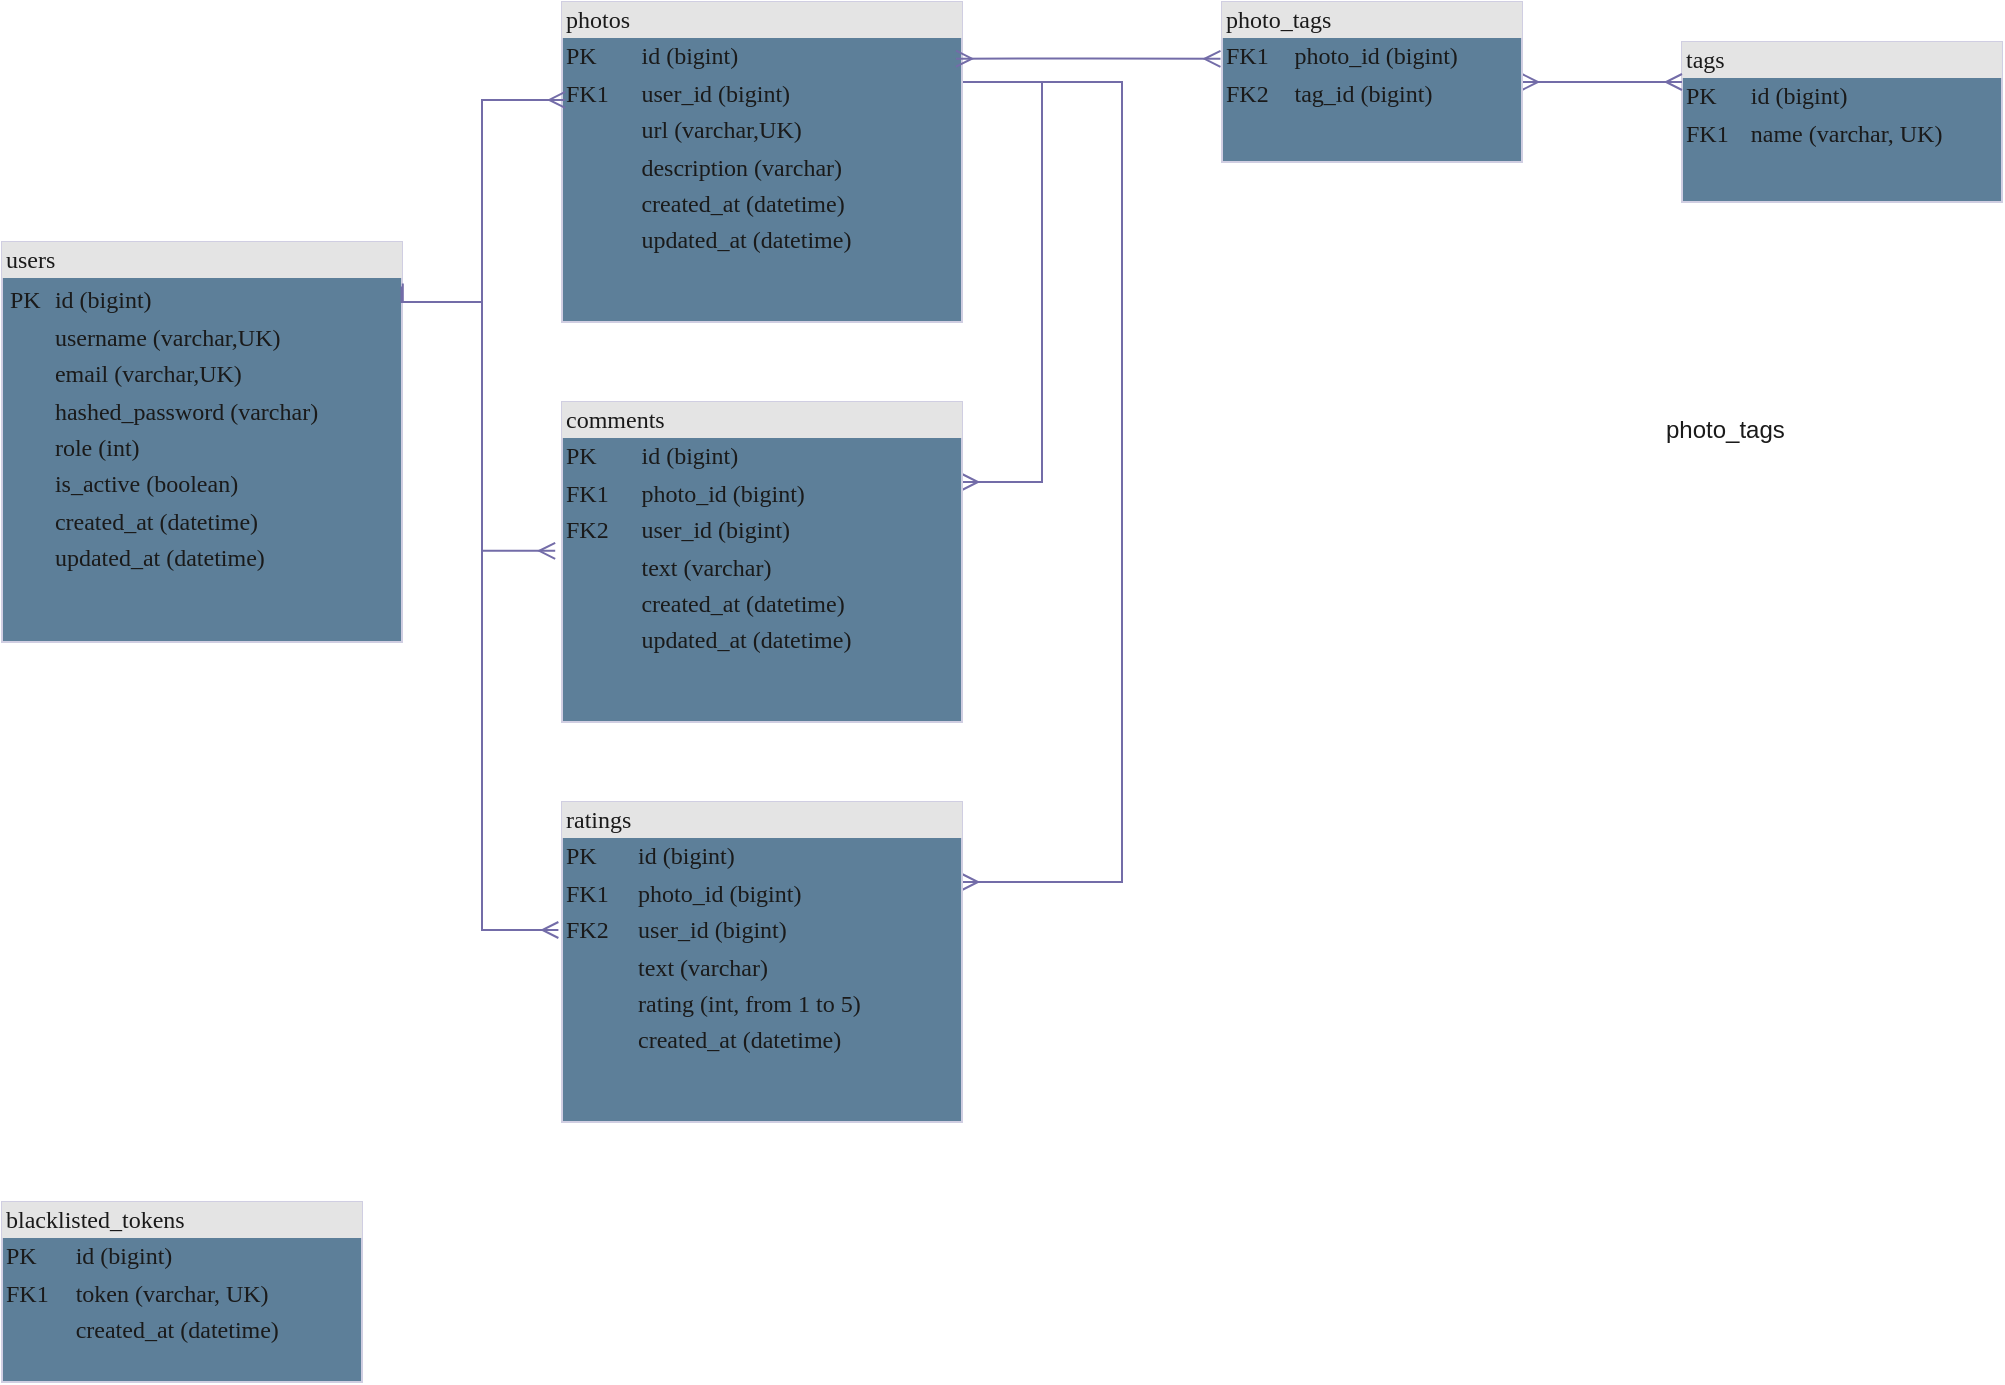 <mxfile version="24.7.17">
  <diagram name="Page-1" id="2ca16b54-16f6-2749-3443-fa8db7711227">
    <mxGraphModel dx="1728" dy="1848" grid="1" gridSize="10" guides="1" tooltips="1" connect="1" arrows="1" fold="1" page="1" pageScale="1" pageWidth="1100" pageHeight="850" background="none" math="0" shadow="0">
      <root>
        <mxCell id="0" />
        <mxCell id="1" parent="0" />
        <mxCell id="2ed32ef02a7f4228-9" value="&lt;div style=&quot;box-sizing:border-box;width:100%;background:#e4e4e4;padding:2px;&quot;&gt;tags&lt;/div&gt;&lt;table style=&quot;width:100%;font-size:1em;&quot; cellpadding=&quot;2&quot; cellspacing=&quot;0&quot;&gt;&lt;tbody&gt;&lt;tr&gt;&lt;td&gt;PK&lt;/td&gt;&lt;td&gt;id&amp;nbsp;(bigint)&lt;/td&gt;&lt;/tr&gt;&lt;tr&gt;&lt;td&gt;FK1&lt;/td&gt;&lt;td&gt;name&amp;nbsp;(varchar, UK)&lt;br&gt;&lt;/td&gt;&lt;/tr&gt;&lt;tr&gt;&lt;td&gt;&lt;/td&gt;&lt;td&gt;&lt;br&gt;&lt;/td&gt;&lt;/tr&gt;&lt;/tbody&gt;&lt;/table&gt;" style="verticalAlign=top;align=left;overflow=fill;html=1;rounded=0;shadow=0;comic=0;labelBackgroundColor=none;strokeWidth=1;fontFamily=Verdana;fontSize=12;fillColor=#5D7F99;strokeColor=#D0CEE2;fontColor=#1A1A1A;" parent="1" vertex="1">
          <mxGeometry x="840" y="-820" width="160" height="80" as="geometry" />
        </mxCell>
        <mxCell id="z--FLbbNuP_t__7c-bCg-11" style="edgeStyle=orthogonalEdgeStyle;rounded=0;orthogonalLoop=1;jettySize=auto;html=1;exitX=1;exitY=0.25;exitDx=0;exitDy=0;strokeColor=#736CA8;fontColor=#1A1A1A;entryX=1;entryY=0.25;entryDx=0;entryDy=0;endArrow=ERmany;endFill=0;" edge="1" parent="1" source="2ed32ef02a7f4228-10" target="z--FLbbNuP_t__7c-bCg-4">
          <mxGeometry relative="1" as="geometry">
            <mxPoint x="480.333" y="-550" as="targetPoint" />
            <Array as="points">
              <mxPoint x="520" y="-800" />
              <mxPoint x="520" y="-600" />
            </Array>
          </mxGeometry>
        </mxCell>
        <mxCell id="z--FLbbNuP_t__7c-bCg-12" style="edgeStyle=orthogonalEdgeStyle;rounded=0;orthogonalLoop=1;jettySize=auto;html=1;exitX=1;exitY=0.25;exitDx=0;exitDy=0;entryX=1;entryY=0.25;entryDx=0;entryDy=0;strokeColor=#736CA8;fontColor=#1A1A1A;endArrow=ERmany;endFill=0;" edge="1" parent="1" source="2ed32ef02a7f4228-10" target="z--FLbbNuP_t__7c-bCg-5">
          <mxGeometry relative="1" as="geometry">
            <Array as="points">
              <mxPoint x="560" y="-800" />
              <mxPoint x="560" y="-400" />
            </Array>
          </mxGeometry>
        </mxCell>
        <mxCell id="2ed32ef02a7f4228-10" value="&lt;div style=&quot;box-sizing: border-box ; width: 100% ; background: #e4e4e4 ; padding: 2px&quot;&gt;photos&lt;/div&gt;&lt;table style=&quot;width: 100% ; font-size: 1em&quot; cellpadding=&quot;2&quot; cellspacing=&quot;0&quot;&gt;&lt;tbody&gt;&lt;tr&gt;&lt;td&gt;PK&lt;/td&gt;&lt;td&gt;id (bigint)&lt;br&gt;&lt;/td&gt;&lt;/tr&gt;&lt;tr&gt;&lt;td&gt;FK1&lt;/td&gt;&lt;td&gt;user_id&amp;nbsp;(bigint)&lt;/td&gt;&lt;/tr&gt;&lt;tr&gt;&lt;td&gt;&lt;/td&gt;&lt;td&gt;url (varchar,UK)&lt;br&gt;&lt;/td&gt;&lt;/tr&gt;&lt;tr&gt;&lt;td&gt;&lt;br&gt;&lt;/td&gt;&lt;td&gt;description&amp;nbsp;(varchar)&lt;br&gt;&lt;/td&gt;&lt;/tr&gt;&lt;tr&gt;&lt;td&gt;&lt;br&gt;&lt;/td&gt;&lt;td&gt;created_at&amp;nbsp;(datetime)&lt;br&gt;&lt;/td&gt;&lt;/tr&gt;&lt;tr&gt;&lt;td&gt;&lt;br&gt;&lt;/td&gt;&lt;td&gt;updated_at&amp;nbsp;(datetime)&lt;br&gt;&lt;/td&gt;&lt;/tr&gt;&lt;tr&gt;&lt;td&gt;&lt;/td&gt;&lt;td&gt;&lt;/td&gt;&lt;/tr&gt;&lt;tr&gt;&lt;td&gt;&lt;/td&gt;&lt;td&gt;&lt;br&gt;&lt;/td&gt;&lt;/tr&gt;&lt;/tbody&gt;&lt;/table&gt;" style="verticalAlign=top;align=left;overflow=fill;html=1;rounded=0;shadow=0;comic=0;labelBackgroundColor=none;strokeWidth=1;fontFamily=Verdana;fontSize=12;fillColor=#5D7F99;strokeColor=#D0CEE2;fontColor=#1A1A1A;" parent="1" vertex="1">
          <mxGeometry x="280" y="-840" width="200" height="160" as="geometry" />
        </mxCell>
        <mxCell id="2ed32ef02a7f4228-11" value="&lt;div style=&quot;box-sizing:border-box;width:100%;background:#e4e4e4;padding:2px;&quot;&gt;blacklisted_tokens&lt;/div&gt;&lt;table style=&quot;width:100%;font-size:1em;&quot; cellpadding=&quot;2&quot; cellspacing=&quot;0&quot;&gt;&lt;tbody&gt;&lt;tr&gt;&lt;td&gt;PK&lt;/td&gt;&lt;td&gt;id&amp;nbsp;(bigint)&lt;/td&gt;&lt;/tr&gt;&lt;tr&gt;&lt;td&gt;FK1&lt;/td&gt;&lt;td&gt;token&amp;nbsp;(varchar, UK)&lt;br&gt;&lt;/td&gt;&lt;/tr&gt;&lt;tr&gt;&lt;td&gt;&lt;/td&gt;&lt;td&gt;created_at&amp;nbsp;(datetime)&lt;/td&gt;&lt;/tr&gt;&lt;/tbody&gt;&lt;/table&gt;" style="verticalAlign=top;align=left;overflow=fill;html=1;rounded=0;shadow=0;comic=0;labelBackgroundColor=none;strokeWidth=1;fontFamily=Verdana;fontSize=12;fillColor=#5D7F99;strokeColor=#D0CEE2;fontColor=#1A1A1A;" parent="1" vertex="1">
          <mxGeometry y="-240" width="180" height="90" as="geometry" />
        </mxCell>
        <mxCell id="2ed32ef02a7f4228-2" value="&lt;div style=&quot;box-sizing: border-box ; width: 100% ; background: #e4e4e4 ; padding: 2px&quot;&gt;users&lt;/div&gt;&lt;table style=&quot;width: 100% ; font-size: 1em&quot; cellpadding=&quot;2&quot; cellspacing=&quot;0&quot;&gt;&lt;tbody&gt;&lt;tr&gt;&lt;td&gt;&lt;table style=&quot;font-size: 1em; width: 180px;&quot; cellpadding=&quot;2&quot; cellspacing=&quot;0&quot;&gt;&lt;tbody&gt;&lt;tr&gt;&lt;td&gt;PK&lt;/td&gt;&lt;td&gt;id (bigint)&lt;/td&gt;&lt;/tr&gt;&lt;tr&gt;&lt;td&gt;&lt;br&gt;&lt;/td&gt;&lt;td&gt;username (varchar,UK)&lt;br&gt;&lt;/td&gt;&lt;/tr&gt;&lt;tr&gt;&lt;td&gt;&lt;/td&gt;&lt;td&gt;email&amp;nbsp;(varchar,UK)&lt;/td&gt;&lt;/tr&gt;&lt;tr&gt;&lt;td&gt;&lt;br&gt;&lt;/td&gt;&lt;td&gt;hashed_password&amp;nbsp;(varchar)&lt;br&gt;&lt;/td&gt;&lt;/tr&gt;&lt;tr&gt;&lt;td&gt;&lt;br&gt;&lt;/td&gt;&lt;td&gt;role (int)&lt;br&gt;&lt;/td&gt;&lt;/tr&gt;&lt;tr&gt;&lt;td&gt;&lt;br&gt;&lt;/td&gt;&lt;td&gt;is_active (boolean)&lt;br&gt;&lt;/td&gt;&lt;/tr&gt;&lt;tr&gt;&lt;td&gt;&lt;br&gt;&lt;/td&gt;&lt;td&gt;created_at (datetime)&lt;br&gt;&lt;/td&gt;&lt;/tr&gt;&lt;tr&gt;&lt;td&gt;&lt;br&gt;&lt;/td&gt;&lt;td&gt;updated_at (datetime)&lt;br&gt;&lt;/td&gt;&lt;/tr&gt;&lt;tr&gt;&lt;td&gt;&lt;/td&gt;&lt;td&gt;&lt;br&gt;&lt;/td&gt;&lt;/tr&gt;&lt;tr&gt;&lt;td&gt;&lt;br&gt;&lt;/td&gt;&lt;td&gt;&lt;br&gt;&lt;/td&gt;&lt;/tr&gt;&lt;/tbody&gt;&lt;/table&gt;&lt;/td&gt;&lt;td&gt;&lt;br&gt;&lt;/td&gt;&lt;/tr&gt;&lt;tr&gt;&lt;td&gt;&lt;/td&gt;&lt;td&gt;&lt;span style=&quot;white-space: pre;&quot;&gt;&#x9;&lt;/span&gt;&lt;br&gt;&lt;/td&gt;&lt;/tr&gt;&lt;/tbody&gt;&lt;/table&gt;" style="verticalAlign=top;align=left;overflow=fill;html=1;rounded=0;shadow=0;comic=0;labelBackgroundColor=none;strokeWidth=1;fontFamily=Verdana;fontSize=12;fillColor=#5D7F99;strokeColor=#D0CEE2;fontColor=#1A1A1A;" parent="1" vertex="1">
          <mxGeometry y="-720" width="200" height="200" as="geometry" />
        </mxCell>
        <mxCell id="z--FLbbNuP_t__7c-bCg-2" value="photo_tags" style="text;whiteSpace=wrap;html=1;fontColor=#1A1A1A;" vertex="1" parent="1">
          <mxGeometry x="830" y="-640" width="90" height="40" as="geometry" />
        </mxCell>
        <mxCell id="z--FLbbNuP_t__7c-bCg-17" style="edgeStyle=orthogonalEdgeStyle;rounded=0;orthogonalLoop=1;jettySize=auto;html=1;exitX=1;exitY=0.5;exitDx=0;exitDy=0;entryX=0;entryY=0.25;entryDx=0;entryDy=0;strokeColor=#736CA8;fontColor=#1A1A1A;startArrow=ERmany;startFill=0;endArrow=ERmany;endFill=0;" edge="1" parent="1" source="z--FLbbNuP_t__7c-bCg-3" target="2ed32ef02a7f4228-9">
          <mxGeometry relative="1" as="geometry" />
        </mxCell>
        <mxCell id="z--FLbbNuP_t__7c-bCg-3" value="&lt;div style=&quot;box-sizing:border-box;width:100%;background:#e4e4e4;padding:2px;&quot;&gt;photo_tags&lt;/div&gt;&lt;table style=&quot;width:100%;font-size:1em;&quot; cellpadding=&quot;2&quot; cellspacing=&quot;0&quot;&gt;&lt;tbody&gt;&lt;tr&gt;&lt;td&gt;FK1&lt;/td&gt;&lt;td&gt;photo_id&amp;nbsp;(bigint)&lt;br&gt;&lt;/td&gt;&lt;/tr&gt;&lt;tr&gt;&lt;td&gt;FK2&lt;/td&gt;&lt;td&gt;tag_id&amp;nbsp;(bigint)&lt;/td&gt;&lt;/tr&gt;&lt;tr&gt;&lt;td&gt;&lt;/td&gt;&lt;td&gt;&lt;br&gt;&lt;/td&gt;&lt;/tr&gt;&lt;/tbody&gt;&lt;/table&gt;" style="verticalAlign=top;align=left;overflow=fill;html=1;rounded=0;shadow=0;comic=0;labelBackgroundColor=none;strokeWidth=1;fontFamily=Verdana;fontSize=12;fillColor=#5D7F99;strokeColor=#D0CEE2;fontColor=#1A1A1A;" vertex="1" parent="1">
          <mxGeometry x="610" y="-840" width="150" height="80" as="geometry" />
        </mxCell>
        <mxCell id="z--FLbbNuP_t__7c-bCg-4" value="&lt;div style=&quot;box-sizing: border-box ; width: 100% ; background: #e4e4e4 ; padding: 2px&quot;&gt;comments&lt;/div&gt;&lt;table style=&quot;width: 100% ; font-size: 1em&quot; cellpadding=&quot;2&quot; cellspacing=&quot;0&quot;&gt;&lt;tbody&gt;&lt;tr&gt;&lt;td&gt;PK&lt;/td&gt;&lt;td&gt;id&amp;nbsp;(bigint)&lt;br&gt;&lt;/td&gt;&lt;/tr&gt;&lt;tr&gt;&lt;td&gt;FK1&lt;/td&gt;&lt;td&gt;photo_id&amp;nbsp;(bigint)&lt;/td&gt;&lt;/tr&gt;&lt;tr&gt;&lt;td&gt;FK2&lt;/td&gt;&lt;td&gt;user_id&amp;nbsp;(bigint)&lt;/td&gt;&lt;/tr&gt;&lt;tr&gt;&lt;td&gt;&lt;br&gt;&lt;/td&gt;&lt;td&gt;text&amp;nbsp;(varchar)&lt;br&gt;&lt;/td&gt;&lt;/tr&gt;&lt;tr&gt;&lt;td&gt;&lt;br&gt;&lt;/td&gt;&lt;td&gt;created_at&amp;nbsp;(datetime)&lt;br&gt;&lt;/td&gt;&lt;/tr&gt;&lt;tr&gt;&lt;td&gt;&lt;br&gt;&lt;/td&gt;&lt;td&gt;updated_at&amp;nbsp;(datetime)&lt;br&gt;&lt;/td&gt;&lt;/tr&gt;&lt;tr&gt;&lt;td&gt;&lt;/td&gt;&lt;td&gt;&lt;/td&gt;&lt;/tr&gt;&lt;tr&gt;&lt;td&gt;&lt;/td&gt;&lt;td&gt;&lt;br&gt;&lt;/td&gt;&lt;/tr&gt;&lt;/tbody&gt;&lt;/table&gt;" style="verticalAlign=top;align=left;overflow=fill;html=1;rounded=0;shadow=0;comic=0;labelBackgroundColor=none;strokeWidth=1;fontFamily=Verdana;fontSize=12;fillColor=#5D7F99;strokeColor=#D0CEE2;fontColor=#1A1A1A;" vertex="1" parent="1">
          <mxGeometry x="280" y="-640" width="200" height="160" as="geometry" />
        </mxCell>
        <mxCell id="z--FLbbNuP_t__7c-bCg-5" value="&lt;div style=&quot;box-sizing: border-box ; width: 100% ; background: #e4e4e4 ; padding: 2px&quot;&gt;ratings&lt;/div&gt;&lt;table style=&quot;width: 100% ; font-size: 1em&quot; cellpadding=&quot;2&quot; cellspacing=&quot;0&quot;&gt;&lt;tbody&gt;&lt;tr&gt;&lt;td&gt;PK&lt;/td&gt;&lt;td&gt;id&amp;nbsp;(bigint)&lt;br&gt;&lt;/td&gt;&lt;/tr&gt;&lt;tr&gt;&lt;td&gt;FK1&lt;/td&gt;&lt;td&gt;photo_id&amp;nbsp;(bigint)&lt;/td&gt;&lt;/tr&gt;&lt;tr&gt;&lt;td&gt;FK2&lt;/td&gt;&lt;td&gt;user_id&amp;nbsp;(bigint)&lt;/td&gt;&lt;/tr&gt;&lt;tr&gt;&lt;td&gt;&lt;br&gt;&lt;/td&gt;&lt;td&gt;text&amp;nbsp;(varchar)&lt;br&gt;&lt;/td&gt;&lt;/tr&gt;&lt;tr&gt;&lt;td&gt;&lt;br&gt;&lt;/td&gt;&lt;td&gt;rating (int, from 1 to 5)&lt;br&gt;&lt;/td&gt;&lt;/tr&gt;&lt;tr&gt;&lt;td&gt;&lt;br&gt;&lt;/td&gt;&lt;td&gt;created_at&amp;nbsp;(datetime)&lt;br&gt;&lt;/td&gt;&lt;/tr&gt;&lt;tr&gt;&lt;td&gt;&lt;/td&gt;&lt;td&gt;&lt;/td&gt;&lt;/tr&gt;&lt;tr&gt;&lt;td&gt;&lt;/td&gt;&lt;td&gt;&lt;br&gt;&lt;/td&gt;&lt;/tr&gt;&lt;/tbody&gt;&lt;/table&gt;" style="verticalAlign=top;align=left;overflow=fill;html=1;rounded=0;shadow=0;comic=0;labelBackgroundColor=none;strokeWidth=1;fontFamily=Verdana;fontSize=12;fillColor=#5D7F99;strokeColor=#D0CEE2;fontColor=#1A1A1A;" vertex="1" parent="1">
          <mxGeometry x="280" y="-440" width="200" height="160" as="geometry" />
        </mxCell>
        <mxCell id="z--FLbbNuP_t__7c-bCg-7" style="edgeStyle=orthogonalEdgeStyle;rounded=0;orthogonalLoop=1;jettySize=auto;html=1;exitX=0.999;exitY=0.111;exitDx=0;exitDy=0;entryX=0.008;entryY=0.306;entryDx=0;entryDy=0;entryPerimeter=0;strokeColor=#736CA8;fontColor=default;strokeWidth=1;startArrow=none;startFill=0;endArrow=ERmany;endFill=0;align=left;labelBackgroundColor=default;exitPerimeter=0;" edge="1" parent="1" source="2ed32ef02a7f4228-2" target="2ed32ef02a7f4228-10">
          <mxGeometry relative="1" as="geometry">
            <Array as="points">
              <mxPoint x="200" y="-690" />
              <mxPoint x="240" y="-690" />
              <mxPoint x="240" y="-791" />
            </Array>
          </mxGeometry>
        </mxCell>
        <mxCell id="z--FLbbNuP_t__7c-bCg-9" style="edgeStyle=orthogonalEdgeStyle;rounded=0;orthogonalLoop=1;jettySize=auto;html=1;entryX=-0.017;entryY=0.465;entryDx=0;entryDy=0;entryPerimeter=0;strokeColor=#736CA8;fontColor=#1A1A1A;endArrow=ERmany;endFill=0;" edge="1" parent="1" target="z--FLbbNuP_t__7c-bCg-4">
          <mxGeometry relative="1" as="geometry">
            <mxPoint x="200" y="-690" as="sourcePoint" />
            <Array as="points">
              <mxPoint x="200" y="-690" />
              <mxPoint x="240" y="-690" />
              <mxPoint x="240" y="-566" />
            </Array>
          </mxGeometry>
        </mxCell>
        <mxCell id="z--FLbbNuP_t__7c-bCg-10" style="edgeStyle=orthogonalEdgeStyle;rounded=0;orthogonalLoop=1;jettySize=auto;html=1;exitX=1.002;exitY=0.104;exitDx=0;exitDy=0;entryX=-0.009;entryY=0.4;entryDx=0;entryDy=0;entryPerimeter=0;strokeColor=#736CA8;fontColor=#1A1A1A;endArrow=ERmany;endFill=0;exitPerimeter=0;" edge="1" parent="1" source="2ed32ef02a7f4228-2" target="z--FLbbNuP_t__7c-bCg-5">
          <mxGeometry relative="1" as="geometry">
            <Array as="points">
              <mxPoint x="240" y="-690" />
              <mxPoint x="240" y="-376" />
            </Array>
          </mxGeometry>
        </mxCell>
        <mxCell id="z--FLbbNuP_t__7c-bCg-18" style="edgeStyle=orthogonalEdgeStyle;rounded=0;orthogonalLoop=1;jettySize=auto;html=1;exitX=0.985;exitY=0.177;exitDx=0;exitDy=0;entryX=-0.005;entryY=0.355;entryDx=0;entryDy=0;entryPerimeter=0;strokeColor=#736CA8;fontColor=#1A1A1A;exitPerimeter=0;startArrow=ERmany;startFill=0;endArrow=ERmany;endFill=0;" edge="1" parent="1" source="2ed32ef02a7f4228-10" target="z--FLbbNuP_t__7c-bCg-3">
          <mxGeometry relative="1" as="geometry" />
        </mxCell>
      </root>
    </mxGraphModel>
  </diagram>
</mxfile>
